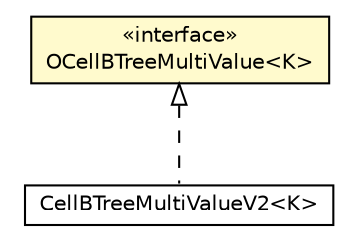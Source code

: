 #!/usr/local/bin/dot
#
# Class diagram 
# Generated by UMLGraph version R5_6-24-gf6e263 (http://www.umlgraph.org/)
#

digraph G {
	edge [fontname="Helvetica",fontsize=10,labelfontname="Helvetica",labelfontsize=10];
	node [fontname="Helvetica",fontsize=10,shape=plaintext];
	nodesep=0.25;
	ranksep=0.5;
	// com.orientechnologies.orient.core.storage.index.sbtree.multivalue.OCellBTreeMultiValue<K>
	c1867398 [label=<<table title="com.orientechnologies.orient.core.storage.index.sbtree.multivalue.OCellBTreeMultiValue" border="0" cellborder="1" cellspacing="0" cellpadding="2" port="p" bgcolor="lemonChiffon" href="./OCellBTreeMultiValue.html">
		<tr><td><table border="0" cellspacing="0" cellpadding="1">
<tr><td align="center" balign="center"> &#171;interface&#187; </td></tr>
<tr><td align="center" balign="center"> OCellBTreeMultiValue&lt;K&gt; </td></tr>
		</table></td></tr>
		</table>>, URL="./OCellBTreeMultiValue.html", fontname="Helvetica", fontcolor="black", fontsize=10.0];
	// com.orientechnologies.orient.core.storage.index.sbtree.multivalue.v2.CellBTreeMultiValueV2<K>
	c1867400 [label=<<table title="com.orientechnologies.orient.core.storage.index.sbtree.multivalue.v2.CellBTreeMultiValueV2" border="0" cellborder="1" cellspacing="0" cellpadding="2" port="p" href="./v2/CellBTreeMultiValueV2.html">
		<tr><td><table border="0" cellspacing="0" cellpadding="1">
<tr><td align="center" balign="center"> CellBTreeMultiValueV2&lt;K&gt; </td></tr>
		</table></td></tr>
		</table>>, URL="./v2/CellBTreeMultiValueV2.html", fontname="Helvetica", fontcolor="black", fontsize=10.0];
	//com.orientechnologies.orient.core.storage.index.sbtree.multivalue.v2.CellBTreeMultiValueV2<K> implements com.orientechnologies.orient.core.storage.index.sbtree.multivalue.OCellBTreeMultiValue<K>
	c1867398:p -> c1867400:p [dir=back,arrowtail=empty,style=dashed];
}

